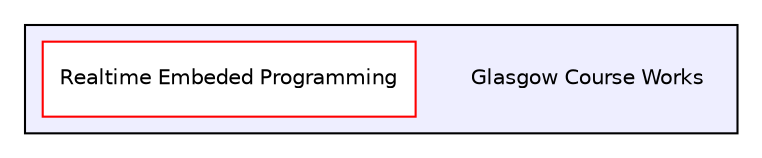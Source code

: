 digraph "E:/Glasgow Course Works" {
  compound=true
  node [ fontsize="10", fontname="Helvetica"];
  edge [ labelfontsize="10", labelfontname="Helvetica"];
  subgraph clusterdir_4661e249f529b940fec523c237cd81bb {
    graph [ bgcolor="#eeeeff", pencolor="black", label="" URL="dir_4661e249f529b940fec523c237cd81bb.html"];
    dir_4661e249f529b940fec523c237cd81bb [shape=plaintext label="Glasgow Course Works"];
    dir_0de5b3cfa57f7af3a06cda61aa545a48 [shape=box label="Realtime Embeded Programming" color="red" fillcolor="white" style="filled" URL="dir_0de5b3cfa57f7af3a06cda61aa545a48.html"];
  }
}
